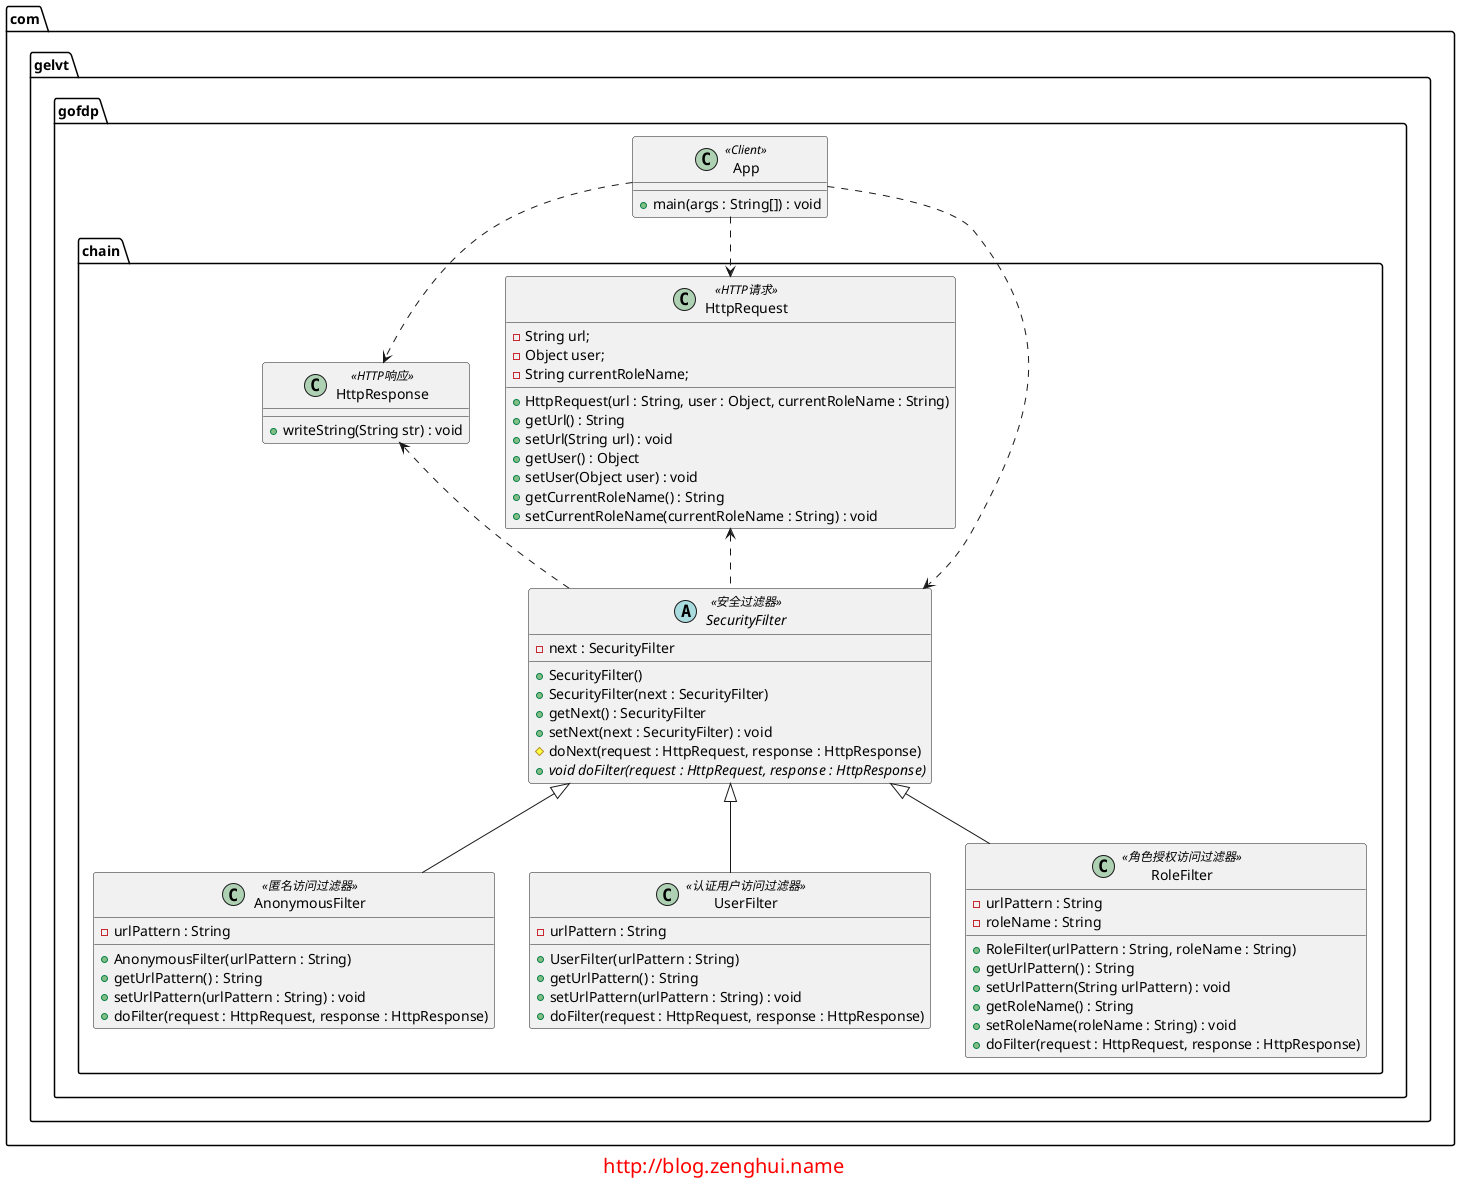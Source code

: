 @startuml

package com.gelvt.gofdp.chain{

    class HttpRequest <<HTTP请求>>{
        - String url;
        - Object user;
        - String currentRoleName;
        + HttpRequest(url : String, user : Object, currentRoleName : String)
        + getUrl() : String
        + setUrl(String url) : void
        + getUser() : Object
        + setUser(Object user) : void
        + getCurrentRoleName() : String
        + setCurrentRoleName(currentRoleName : String) : void
    }

    class HttpResponse <<HTTP响应>> {
        + writeString(String str) : void
    }

    abstract class SecurityFilter <<安全过滤器>> {
        - next : SecurityFilter
        + SecurityFilter()
        + SecurityFilter(next : SecurityFilter)
        + getNext() : SecurityFilter
        + setNext(next : SecurityFilter) : void
        # doNext(request : HttpRequest, response : HttpResponse)
        + {abstract} void doFilter(request : HttpRequest, response : HttpResponse)
    }

    class AnonymousFilter <<匿名访问过滤器>>{
        - urlPattern : String
        + AnonymousFilter(urlPattern : String)
        + getUrlPattern() : String
        + setUrlPattern(urlPattern : String) : void
        + doFilter(request : HttpRequest, response : HttpResponse)
    }

    class UserFilter <<认证用户访问过滤器>>{
        - urlPattern : String
        + UserFilter(urlPattern : String)
        + getUrlPattern() : String
        + setUrlPattern(urlPattern : String) : void
        + doFilter(request : HttpRequest, response : HttpResponse)
    }

    class RoleFilter <<角色授权访问过滤器>>{
        - urlPattern : String
        - roleName : String
        + RoleFilter(urlPattern : String, roleName : String)
        + getUrlPattern() : String
        + setUrlPattern(String urlPattern) : void
        + getRoleName() : String
        + setRoleName(roleName : String) : void
        + doFilter(request : HttpRequest, response : HttpResponse)
    }

    HttpRequest <.. SecurityFilter
    HttpResponse <.. SecurityFilter
    SecurityFilter <|-- AnonymousFilter
    SecurityFilter <|-- UserFilter
    SecurityFilter <|-- RoleFilter

}

package com.gelvt.gofdp{
    class App <<Client>>{
        + main(args : String[]) : void
    }
}

App ..> SecurityFilter
App ..> HttpRequest
App ..> HttpResponse


footer
<font size="20" color="red">http://blog.zenghui.name</font>
endfooter

@enduml